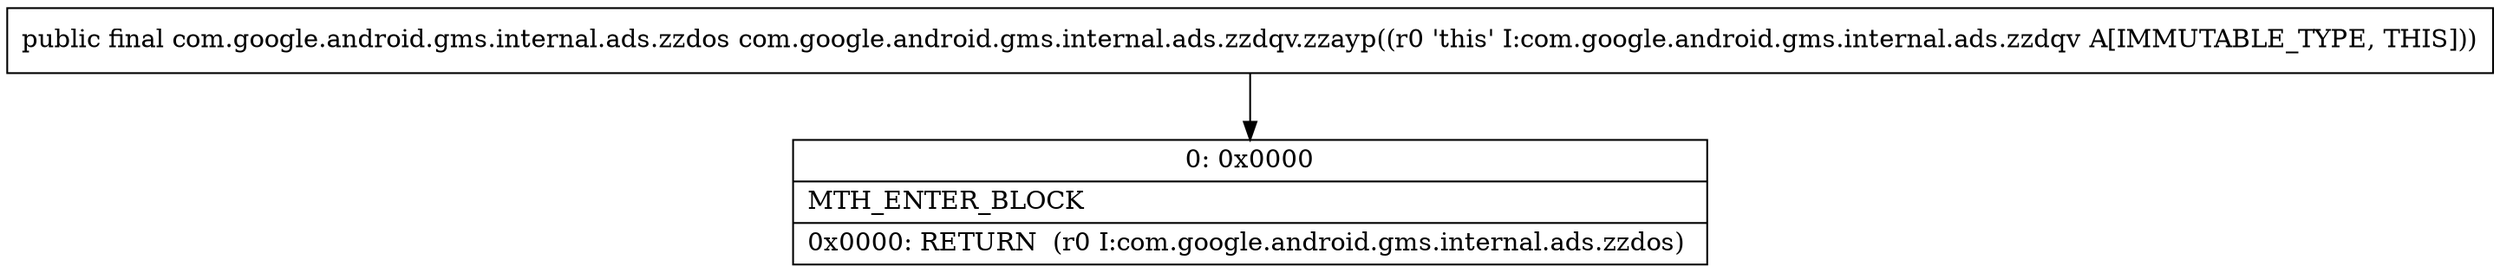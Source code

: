 digraph "CFG forcom.google.android.gms.internal.ads.zzdqv.zzayp()Lcom\/google\/android\/gms\/internal\/ads\/zzdos;" {
Node_0 [shape=record,label="{0\:\ 0x0000|MTH_ENTER_BLOCK\l|0x0000: RETURN  (r0 I:com.google.android.gms.internal.ads.zzdos) \l}"];
MethodNode[shape=record,label="{public final com.google.android.gms.internal.ads.zzdos com.google.android.gms.internal.ads.zzdqv.zzayp((r0 'this' I:com.google.android.gms.internal.ads.zzdqv A[IMMUTABLE_TYPE, THIS])) }"];
MethodNode -> Node_0;
}

